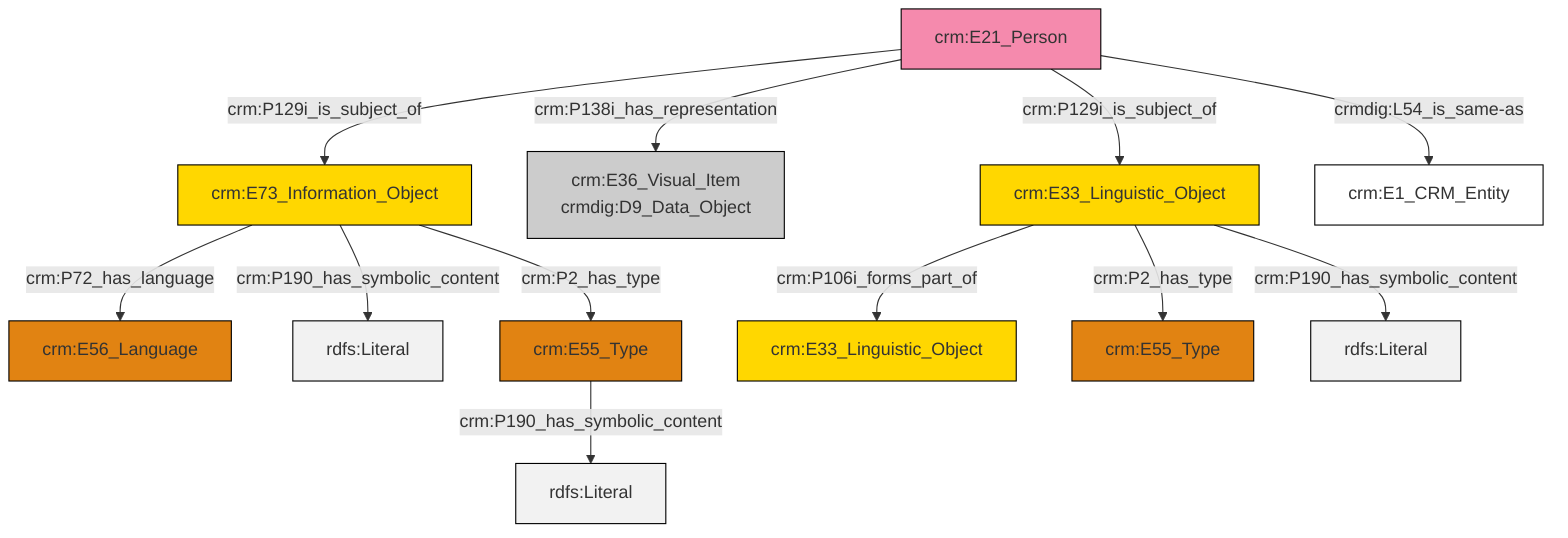 graph TD
classDef Literal fill:#f2f2f2,stroke:#000000;
classDef CRM_Entity fill:#FFFFFF,stroke:#000000;
classDef Temporal_Entity fill:#00C9E6, stroke:#000000;
classDef Type fill:#E18312, stroke:#000000;
classDef Time-Span fill:#2C9C91, stroke:#000000;
classDef Appellation fill:#FFEB7F, stroke:#000000;
classDef Place fill:#008836, stroke:#000000;
classDef Persistent_Item fill:#B266B2, stroke:#000000;
classDef Conceptual_Object fill:#FFD700, stroke:#000000;
classDef Physical_Thing fill:#D2B48C, stroke:#000000;
classDef Actor fill:#f58aad, stroke:#000000;
classDef PC_Classes fill:#4ce600, stroke:#000000;
classDef Multi fill:#cccccc,stroke:#000000;

2["crm:E33_Linguistic_Object"]:::Conceptual_Object -->|crm:P106i_forms_part_of| 3["crm:E33_Linguistic_Object"]:::Conceptual_Object
2["crm:E33_Linguistic_Object"]:::Conceptual_Object -->|crm:P2_has_type| 4["crm:E55_Type"]:::Type
5["crm:E21_Person"]:::Actor -->|crm:P129i_is_subject_of| 6["crm:E73_Information_Object"]:::Conceptual_Object
6["crm:E73_Information_Object"]:::Conceptual_Object -->|crm:P72_has_language| 8["crm:E56_Language"]:::Type
5["crm:E21_Person"]:::Actor -->|crm:P138i_has_representation| 0["crm:E36_Visual_Item<br>crmdig:D9_Data_Object"]:::Multi
5["crm:E21_Person"]:::Actor -->|crm:P129i_is_subject_of| 2["crm:E33_Linguistic_Object"]:::Conceptual_Object
6["crm:E73_Information_Object"]:::Conceptual_Object -->|crm:P190_has_symbolic_content| 13[rdfs:Literal]:::Literal
14["crm:E55_Type"]:::Type -->|crm:P190_has_symbolic_content| 15[rdfs:Literal]:::Literal
2["crm:E33_Linguistic_Object"]:::Conceptual_Object -->|crm:P190_has_symbolic_content| 16[rdfs:Literal]:::Literal
5["crm:E21_Person"]:::Actor -->|crmdig:L54_is_same-as| 17["crm:E1_CRM_Entity"]:::CRM_Entity
6["crm:E73_Information_Object"]:::Conceptual_Object -->|crm:P2_has_type| 14["crm:E55_Type"]:::Type